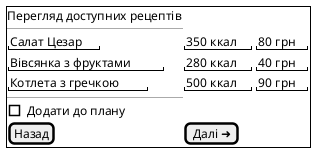 @startsalt
{
{+
  Перегляд доступних рецептів
  ---
  "Салат Цезар"           | "350 ккал"  | "80 грн"
  "Вівсянка з фруктами"   | "280 ккал"  | "40 грн"
  "Котлета з гречкою"     | "500 ккал"  | "90 грн"
  ---
  [ ] Додати до плану
  [Назад] | [Далі ➜]
}
}
@endsalt

